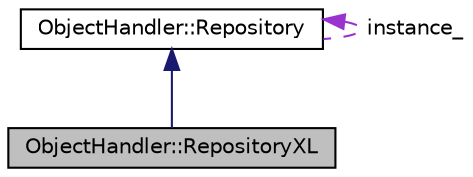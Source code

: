 digraph "ObjectHandler::RepositoryXL"
{
  edge [fontname="Helvetica",fontsize="10",labelfontname="Helvetica",labelfontsize="10"];
  node [fontname="Helvetica",fontsize="10",shape=record];
  Node2 [label="ObjectHandler::RepositoryXL",height=0.2,width=0.4,color="black", fillcolor="grey75", style="filled", fontcolor="black"];
  Node3 -> Node2 [dir="back",color="midnightblue",fontsize="10",style="solid",fontname="Helvetica"];
  Node3 [label="ObjectHandler::Repository",height=0.2,width=0.4,color="black", fillcolor="white", style="filled",URL="$class_object_handler_1_1_repository.html",tooltip="Maintain a store of Objects. "];
  Node3 -> Node3 [dir="back",color="darkorchid3",fontsize="10",style="dashed",label=" instance_" ,fontname="Helvetica"];
}
